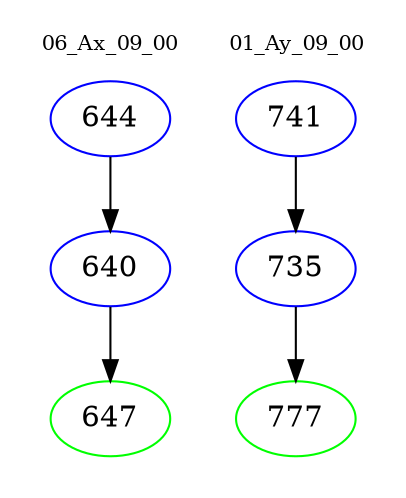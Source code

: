 digraph{
subgraph cluster_0 {
color = white
label = "06_Ax_09_00";
fontsize=10;
T0_644 [label="644", color="blue"]
T0_644 -> T0_640 [color="black"]
T0_640 [label="640", color="blue"]
T0_640 -> T0_647 [color="black"]
T0_647 [label="647", color="green"]
}
subgraph cluster_1 {
color = white
label = "01_Ay_09_00";
fontsize=10;
T1_741 [label="741", color="blue"]
T1_741 -> T1_735 [color="black"]
T1_735 [label="735", color="blue"]
T1_735 -> T1_777 [color="black"]
T1_777 [label="777", color="green"]
}
}
